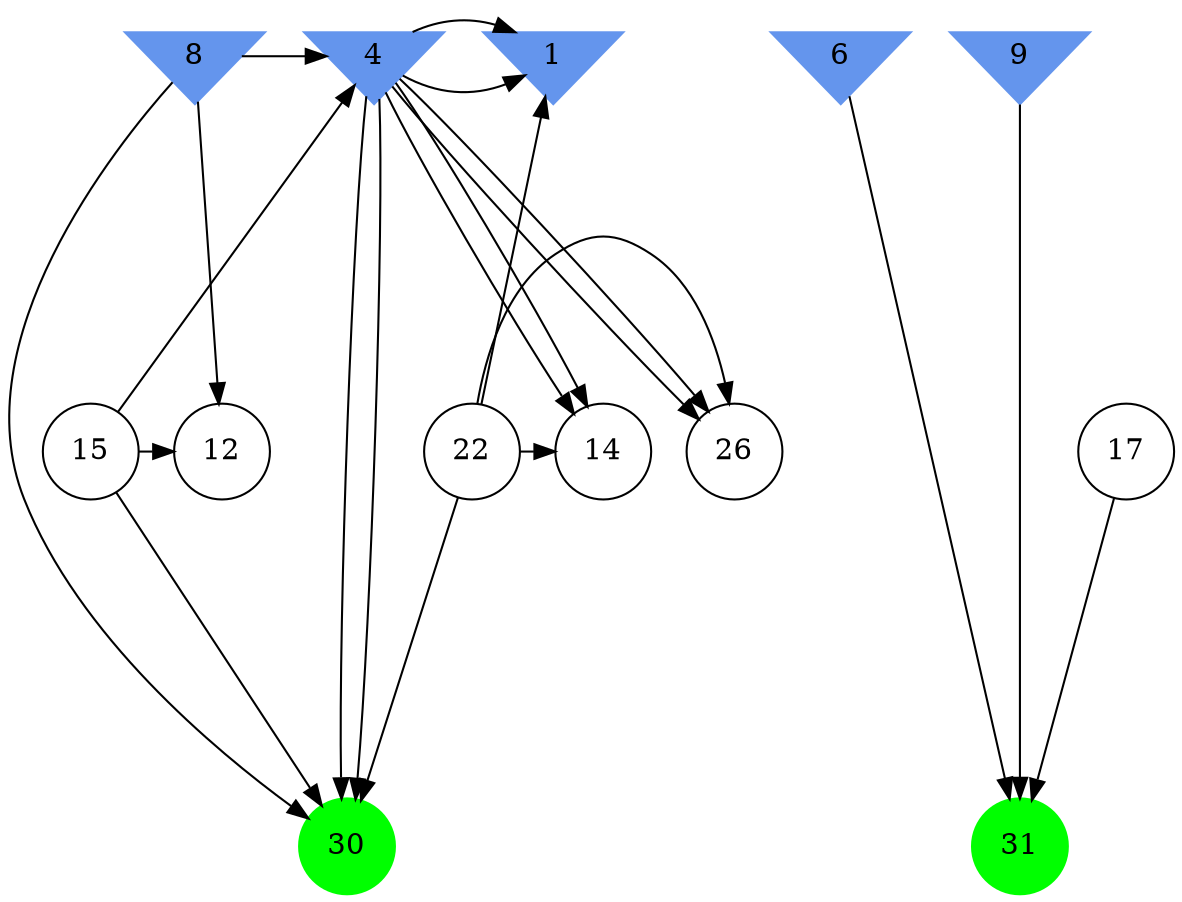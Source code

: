 digraph brain {
	ranksep=2.0;
	1 [shape=invtriangle,style=filled,color=cornflowerblue];
	4 [shape=invtriangle,style=filled,color=cornflowerblue];
	6 [shape=invtriangle,style=filled,color=cornflowerblue];
	8 [shape=invtriangle,style=filled,color=cornflowerblue];
	9 [shape=invtriangle,style=filled,color=cornflowerblue];
	12 [shape=circle,color=black];
	14 [shape=circle,color=black];
	15 [shape=circle,color=black];
	17 [shape=circle,color=black];
	22 [shape=circle,color=black];
	26 [shape=circle,color=black];
	30 [shape=circle,style=filled,color=green];
	31 [shape=circle,style=filled,color=green];
	17	->	31;
	9	->	31;
	6	->	31;
	8	->	4;
	8	->	12;
	8	->	30;
	15	->	4;
	15	->	12;
	15	->	30;
	4	->	26;
	4	->	1;
	4	->	30;
	4	->	14;
	4	->	26;
	4	->	1;
	4	->	30;
	4	->	14;
	22	->	26;
	22	->	1;
	22	->	30;
	22	->	14;
	{ rank=same; 1; 4; 6; 8; 9; }
	{ rank=same; 12; 14; 15; 17; 22; 26; }
	{ rank=same; 30; 31; }
}
